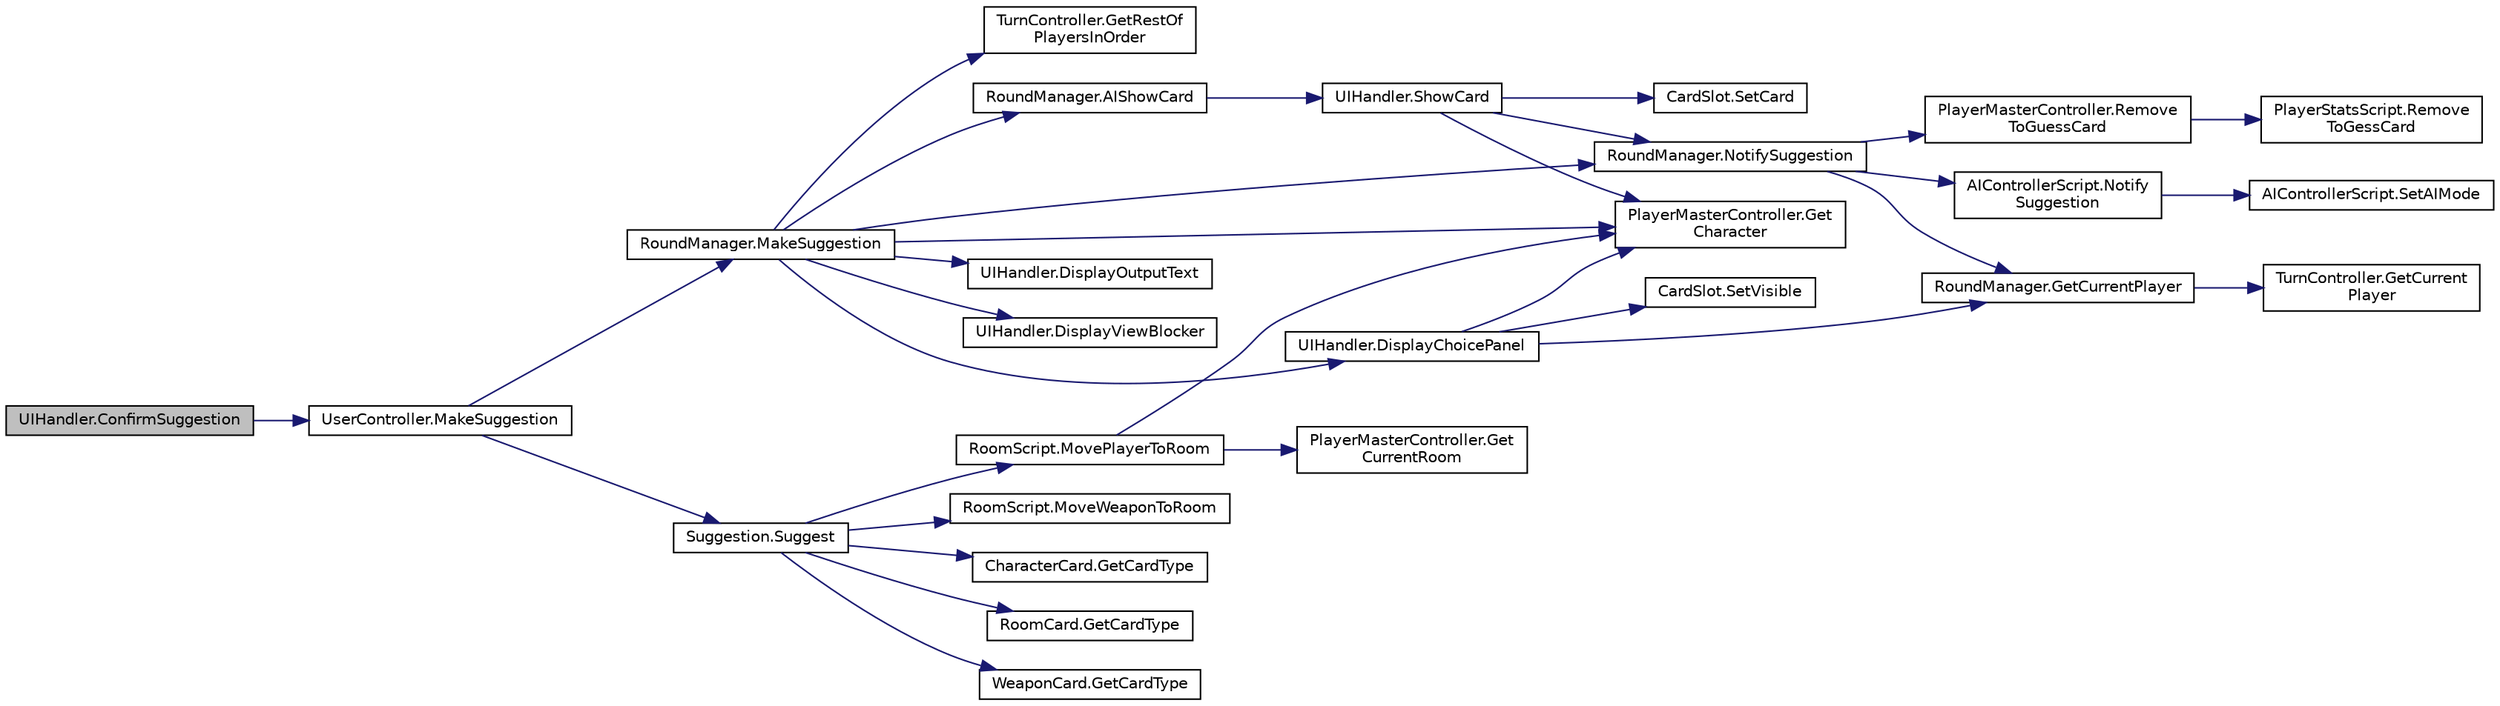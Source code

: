 digraph "UIHandler.ConfirmSuggestion"
{
 // LATEX_PDF_SIZE
  edge [fontname="Helvetica",fontsize="10",labelfontname="Helvetica",labelfontsize="10"];
  node [fontname="Helvetica",fontsize="10",shape=record];
  rankdir="LR";
  Node1 [label="UIHandler.ConfirmSuggestion",height=0.2,width=0.4,color="black", fillcolor="grey75", style="filled", fontcolor="black",tooltip=" "];
  Node1 -> Node2 [color="midnightblue",fontsize="10",style="solid",fontname="Helvetica"];
  Node2 [label="UserController.MakeSuggestion",height=0.2,width=0.4,color="black", fillcolor="white", style="filled",URL="$class_user_controller.html#a6230816eec4c8be9bda248a166d7b9bd",tooltip=" "];
  Node2 -> Node3 [color="midnightblue",fontsize="10",style="solid",fontname="Helvetica"];
  Node3 [label="RoundManager.MakeSuggestion",height=0.2,width=0.4,color="black", fillcolor="white", style="filled",URL="$class_round_manager.html#a596fc1c822ebb74dad8d238b15b1ea3a",tooltip="Iterate through the rest of the players searching for if 1 or more of the cards were found"];
  Node3 -> Node4 [color="midnightblue",fontsize="10",style="solid",fontname="Helvetica"];
  Node4 [label="RoundManager.AIShowCard",height=0.2,width=0.4,color="black", fillcolor="white", style="filled",URL="$class_round_manager.html#a780da336fd16dcaee0f00306578f13b4",tooltip=" "];
  Node4 -> Node5 [color="midnightblue",fontsize="10",style="solid",fontname="Helvetica"];
  Node5 [label="UIHandler.ShowCard",height=0.2,width=0.4,color="black", fillcolor="white", style="filled",URL="$class_u_i_handler.html#a4009ca74f59111933be2a637c7835e18",tooltip=" "];
  Node5 -> Node6 [color="midnightblue",fontsize="10",style="solid",fontname="Helvetica"];
  Node6 [label="PlayerMasterController.Get\lCharacter",height=0.2,width=0.4,color="black", fillcolor="white", style="filled",URL="$class_player_master_controller.html#a12c91851433777ae557a71d9f9a855f0",tooltip=" "];
  Node5 -> Node7 [color="midnightblue",fontsize="10",style="solid",fontname="Helvetica"];
  Node7 [label="RoundManager.NotifySuggestion",height=0.2,width=0.4,color="black", fillcolor="white", style="filled",URL="$class_round_manager.html#a6cf32ad7ffd3cafc902ae5faeb7605f8",tooltip="removing a card from the player's To Guess List notify the AI if a player finished showing a suggeste..."];
  Node7 -> Node8 [color="midnightblue",fontsize="10",style="solid",fontname="Helvetica"];
  Node8 [label="RoundManager.GetCurrentPlayer",height=0.2,width=0.4,color="black", fillcolor="white", style="filled",URL="$class_round_manager.html#aab3f49a5e05508a8e023a497e763c1c8",tooltip="Gets the player controller for the current player"];
  Node8 -> Node9 [color="midnightblue",fontsize="10",style="solid",fontname="Helvetica"];
  Node9 [label="TurnController.GetCurrent\lPlayer",height=0.2,width=0.4,color="black", fillcolor="white", style="filled",URL="$class_turn_controller.html#af16e42b7e61c5a999291327e2e556caa",tooltip=" "];
  Node7 -> Node10 [color="midnightblue",fontsize="10",style="solid",fontname="Helvetica"];
  Node10 [label="AIControllerScript.Notify\lSuggestion",height=0.2,width=0.4,color="black", fillcolor="white", style="filled",URL="$class_a_i_controller_script.html#a208f5afe4102ff2ca04a03a425d76279",tooltip="for the round manager to notify that another player finished picking a card to show"];
  Node10 -> Node11 [color="midnightblue",fontsize="10",style="solid",fontname="Helvetica"];
  Node11 [label="AIControllerScript.SetAIMode",height=0.2,width=0.4,color="black", fillcolor="white", style="filled",URL="$class_a_i_controller_script.html#aaee909cd0f0ffdedd8d8425607d7ccb5",tooltip="to set the AI's mode"];
  Node7 -> Node12 [color="midnightblue",fontsize="10",style="solid",fontname="Helvetica"];
  Node12 [label="PlayerMasterController.Remove\lToGuessCard",height=0.2,width=0.4,color="black", fillcolor="white", style="filled",URL="$class_player_master_controller.html#a16dbaeb841ba29cdc8b7cb3b3bc86d99",tooltip="Remove a card from ToGuessCard"];
  Node12 -> Node13 [color="midnightblue",fontsize="10",style="solid",fontname="Helvetica"];
  Node13 [label="PlayerStatsScript.Remove\lToGessCard",height=0.2,width=0.4,color="black", fillcolor="white", style="filled",URL="$class_player_stats_script.html#a9cfb94bd7661f4120b9ea69c025bd368",tooltip="remove a selected card from To Guess List"];
  Node5 -> Node14 [color="midnightblue",fontsize="10",style="solid",fontname="Helvetica"];
  Node14 [label="CardSlot.SetCard",height=0.2,width=0.4,color="black", fillcolor="white", style="filled",URL="$class_card_slot.html#a9049dedcebbbc4b2185a2a01d76d4ed5",tooltip=" "];
  Node3 -> Node15 [color="midnightblue",fontsize="10",style="solid",fontname="Helvetica"];
  Node15 [label="UIHandler.DisplayChoicePanel",height=0.2,width=0.4,color="black", fillcolor="white", style="filled",URL="$class_u_i_handler.html#a81884a614bffa4b024ed137552033f7f",tooltip=" "];
  Node15 -> Node6 [color="midnightblue",fontsize="10",style="solid",fontname="Helvetica"];
  Node15 -> Node8 [color="midnightblue",fontsize="10",style="solid",fontname="Helvetica"];
  Node15 -> Node16 [color="midnightblue",fontsize="10",style="solid",fontname="Helvetica"];
  Node16 [label="CardSlot.SetVisible",height=0.2,width=0.4,color="black", fillcolor="white", style="filled",URL="$class_card_slot.html#af678d8249e4d52bb791b47d4ed75e7f3",tooltip=" "];
  Node3 -> Node17 [color="midnightblue",fontsize="10",style="solid",fontname="Helvetica"];
  Node17 [label="UIHandler.DisplayOutputText",height=0.2,width=0.4,color="black", fillcolor="white", style="filled",URL="$class_u_i_handler.html#a1f0729c8102e73f3d97c1f078b9f9d52",tooltip=" "];
  Node3 -> Node18 [color="midnightblue",fontsize="10",style="solid",fontname="Helvetica"];
  Node18 [label="UIHandler.DisplayViewBlocker",height=0.2,width=0.4,color="black", fillcolor="white", style="filled",URL="$class_u_i_handler.html#abe1710aca2abe4dbb489f0c49a3af879",tooltip="To display the View Blocker can include the name of the player that needs it's attention"];
  Node3 -> Node6 [color="midnightblue",fontsize="10",style="solid",fontname="Helvetica"];
  Node3 -> Node19 [color="midnightblue",fontsize="10",style="solid",fontname="Helvetica"];
  Node19 [label="TurnController.GetRestOf\lPlayersInOrder",height=0.2,width=0.4,color="black", fillcolor="white", style="filled",URL="$class_turn_controller.html#a1eddf50c785325b5e873312d1fcd6380",tooltip=" "];
  Node3 -> Node7 [color="midnightblue",fontsize="10",style="solid",fontname="Helvetica"];
  Node2 -> Node20 [color="midnightblue",fontsize="10",style="solid",fontname="Helvetica"];
  Node20 [label="Suggestion.Suggest",height=0.2,width=0.4,color="black", fillcolor="white", style="filled",URL="$class_suggestion.html#ab326cb791b6707926dd69497e79d159b",tooltip=" "];
  Node20 -> Node21 [color="midnightblue",fontsize="10",style="solid",fontname="Helvetica"];
  Node21 [label="CharacterCard.GetCardType",height=0.2,width=0.4,color="black", fillcolor="white", style="filled",URL="$class_character_card.html#a700a59f812d71708bb772b7df07f08bc",tooltip=" "];
  Node20 -> Node22 [color="midnightblue",fontsize="10",style="solid",fontname="Helvetica"];
  Node22 [label="RoomCard.GetCardType",height=0.2,width=0.4,color="black", fillcolor="white", style="filled",URL="$class_room_card.html#a7e77f1ec02f147b5a968305a16fe90bc",tooltip=" "];
  Node20 -> Node23 [color="midnightblue",fontsize="10",style="solid",fontname="Helvetica"];
  Node23 [label="WeaponCard.GetCardType",height=0.2,width=0.4,color="black", fillcolor="white", style="filled",URL="$class_weapon_card.html#af3c92c9857cb9d637f36dcf6cda1282d",tooltip=" "];
  Node20 -> Node24 [color="midnightblue",fontsize="10",style="solid",fontname="Helvetica"];
  Node24 [label="RoomScript.MovePlayerToRoom",height=0.2,width=0.4,color="black", fillcolor="white", style="filled",URL="$class_room_script.html#a4a19c52c114612c19ae2580768d94859",tooltip=" "];
  Node24 -> Node6 [color="midnightblue",fontsize="10",style="solid",fontname="Helvetica"];
  Node24 -> Node25 [color="midnightblue",fontsize="10",style="solid",fontname="Helvetica"];
  Node25 [label="PlayerMasterController.Get\lCurrentRoom",height=0.2,width=0.4,color="black", fillcolor="white", style="filled",URL="$class_player_master_controller.html#a0447a8a21b5c0f2c94f9d27e0bcd0830",tooltip=" "];
  Node20 -> Node26 [color="midnightblue",fontsize="10",style="solid",fontname="Helvetica"];
  Node26 [label="RoomScript.MoveWeaponToRoom",height=0.2,width=0.4,color="black", fillcolor="white", style="filled",URL="$class_room_script.html#ae49a5bb396aa0c894fb1686b92f879da",tooltip=" "];
}
